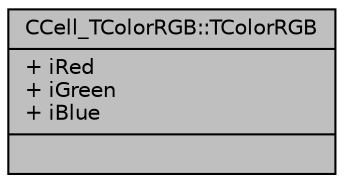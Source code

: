 digraph "CCell_TColorRGB::TColorRGB"
{
 // LATEX_PDF_SIZE
  edge [fontname="Helvetica",fontsize="10",labelfontname="Helvetica",labelfontsize="10"];
  node [fontname="Helvetica",fontsize="10",shape=record];
  Node1 [label="{CCell_TColorRGB::TColorRGB\n|+ iRed\l+ iGreen\l+ iBlue\l|}",height=0.2,width=0.4,color="black", fillcolor="grey75", style="filled", fontcolor="black",tooltip="Basic definition of struct for representing RGB colors as int values."];
}
